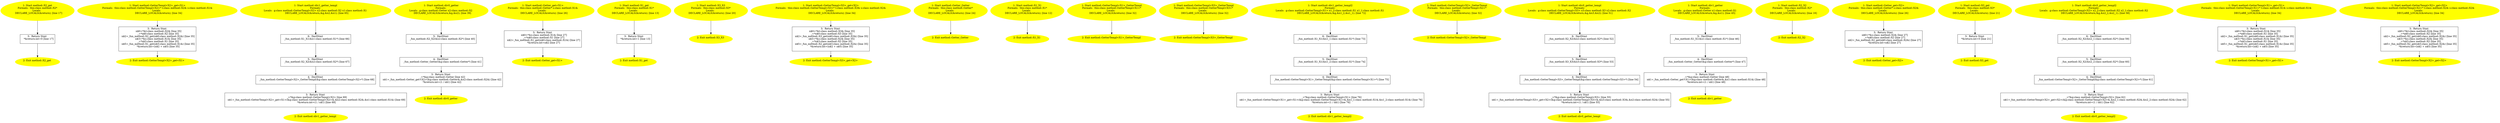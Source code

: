 /* @generated */
digraph iCFG {
"method::X2_get(_ZN6method2X23getEv).3f95c152d065b47a66bdd4899bf84447_3" [label="3:  Return Stmt \n   *&return:int=0 [line 17]\n " shape="box"]
	

	 "method::X2_get(_ZN6method2X23getEv).3f95c152d065b47a66bdd4899bf84447_3" -> "method::X2_get(_ZN6method2X23getEv).3f95c152d065b47a66bdd4899bf84447_2" ;
"method::X2_get(_ZN6method2X23getEv).3f95c152d065b47a66bdd4899bf84447_2" [label="2: Exit method::X2_get \n  " color=yellow style=filled]
	

"method::X2_get(_ZN6method2X23getEv).3f95c152d065b47a66bdd4899bf84447_1" [label="1: Start method::X2_get\nFormals:  this:class method::X2*\nLocals:  \n   DECLARE_LOCALS(&return); [line 17]\n " color=yellow style=filled]
	

	 "method::X2_get(_ZN6method2X23getEv).3f95c152d065b47a66bdd4899bf84447_1" -> "method::X2_get(_ZN6method2X23getEv).3f95c152d065b47a66bdd4899bf84447_3" ;
"method::GetterTempl<X2>_get<X1>(_ZN6method11GetterTemplINS_2X2EE3getINS_2X1EEEiRS1_RT_).50eaec9bda9895bdc81a6c246d9ea459_3" [label="3:  Return Stmt \n   n$0=*&t:class method::X2& [line 35]\n  _=*n$0:class method::X2 [line 35]\n  n$2=_fun_method::X2_get(n$0:class method::X2&) [line 35]\n  n$3=*&s:class method::X1& [line 35]\n  _=*n$3:class method::X1 [line 35]\n  n$5=_fun_method::X1_get(n$3:class method::X1&) [line 35]\n  *&return:int=(n$2 + n$5) [line 35]\n " shape="box"]
	

	 "method::GetterTempl<X2>_get<X1>(_ZN6method11GetterTemplINS_2X2EE3getINS_2X1EEEiRS1_RT_).50eaec9bda9895bdc81a6c246d9ea459_3" -> "method::GetterTempl<X2>_get<X1>(_ZN6method11GetterTemplINS_2X2EE3getINS_2X1EEEiRS1_RT_).50eaec9bda9895bdc81a6c246d9ea459_2" ;
"method::GetterTempl<X2>_get<X1>(_ZN6method11GetterTemplINS_2X2EE3getINS_2X1EEEiRS1_RT_).50eaec9bda9895bdc81a6c246d9ea459_2" [label="2: Exit method::GetterTempl<X2>_get<X1> \n  " color=yellow style=filled]
	

"method::GetterTempl<X2>_get<X1>(_ZN6method11GetterTemplINS_2X2EE3getINS_2X1EEEiRS1_RT_).50eaec9bda9895bdc81a6c246d9ea459_1" [label="1: Start method::GetterTempl<X2>_get<X1>\nFormals:  this:class method::GetterTempl<X2>* t:class method::X2& s:class method::X1&\nLocals:  \n   DECLARE_LOCALS(&return); [line 34]\n " color=yellow style=filled]
	

	 "method::GetterTempl<X2>_get<X1>(_ZN6method11GetterTemplINS_2X2EE3getINS_2X1EEEiRS1_RT_).50eaec9bda9895bdc81a6c246d9ea459_1" -> "method::GetterTempl<X2>_get<X1>(_ZN6method11GetterTemplINS_2X2EE3getINS_2X1EEEiRS1_RT_).50eaec9bda9895bdc81a6c246d9ea459_3" ;
"method::div1_getter_templ{d41d8cd98f00b204e9800998ecf8427e_ZN6method17div1_getter_templEv}.d19286fd5cb40893bfa6b34994b7f95b_6" [label="6:  DeclStmt \n   _fun_method::X1_X1(&x1:class method::X1*) [line 66]\n " shape="box"]
	

	 "method::div1_getter_templ{d41d8cd98f00b204e9800998ecf8427e_ZN6method17div1_getter_templEv}.d19286fd5cb40893bfa6b34994b7f95b_6" -> "method::div1_getter_templ{d41d8cd98f00b204e9800998ecf8427e_ZN6method17div1_getter_templEv}.d19286fd5cb40893bfa6b34994b7f95b_5" ;
"method::div1_getter_templ{d41d8cd98f00b204e9800998ecf8427e_ZN6method17div1_getter_templEv}.d19286fd5cb40893bfa6b34994b7f95b_5" [label="5:  DeclStmt \n   _fun_method::X2_X2(&x2:class method::X2*) [line 67]\n " shape="box"]
	

	 "method::div1_getter_templ{d41d8cd98f00b204e9800998ecf8427e_ZN6method17div1_getter_templEv}.d19286fd5cb40893bfa6b34994b7f95b_5" -> "method::div1_getter_templ{d41d8cd98f00b204e9800998ecf8427e_ZN6method17div1_getter_templEv}.d19286fd5cb40893bfa6b34994b7f95b_4" ;
"method::div1_getter_templ{d41d8cd98f00b204e9800998ecf8427e_ZN6method17div1_getter_templEv}.d19286fd5cb40893bfa6b34994b7f95b_4" [label="4:  DeclStmt \n   _fun_method::GetterTempl<X2>_GetterTempl(&g:class method::GetterTempl<X2>*) [line 68]\n " shape="box"]
	

	 "method::div1_getter_templ{d41d8cd98f00b204e9800998ecf8427e_ZN6method17div1_getter_templEv}.d19286fd5cb40893bfa6b34994b7f95b_4" -> "method::div1_getter_templ{d41d8cd98f00b204e9800998ecf8427e_ZN6method17div1_getter_templEv}.d19286fd5cb40893bfa6b34994b7f95b_3" ;
"method::div1_getter_templ{d41d8cd98f00b204e9800998ecf8427e_ZN6method17div1_getter_templEv}.d19286fd5cb40893bfa6b34994b7f95b_3" [label="3:  Return Stmt \n   _=*&g:class method::GetterTempl<X2> [line 69]\n  n$1=_fun_method::GetterTempl<X2>_get<X1>(&g:class method::GetterTempl<X2>&,&x2:class method::X2&,&x1:class method::X1&) [line 69]\n  *&return:int=(1 / n$1) [line 69]\n " shape="box"]
	

	 "method::div1_getter_templ{d41d8cd98f00b204e9800998ecf8427e_ZN6method17div1_getter_templEv}.d19286fd5cb40893bfa6b34994b7f95b_3" -> "method::div1_getter_templ{d41d8cd98f00b204e9800998ecf8427e_ZN6method17div1_getter_templEv}.d19286fd5cb40893bfa6b34994b7f95b_2" ;
"method::div1_getter_templ{d41d8cd98f00b204e9800998ecf8427e_ZN6method17div1_getter_templEv}.d19286fd5cb40893bfa6b34994b7f95b_2" [label="2: Exit method::div1_getter_templ \n  " color=yellow style=filled]
	

"method::div1_getter_templ{d41d8cd98f00b204e9800998ecf8427e_ZN6method17div1_getter_templEv}.d19286fd5cb40893bfa6b34994b7f95b_1" [label="1: Start method::div1_getter_templ\nFormals: \nLocals:  g:class method::GetterTempl<X2> x2:class method::X2 x1:class method::X1 \n   DECLARE_LOCALS(&return,&g,&x2,&x1); [line 65]\n " color=yellow style=filled]
	

	 "method::div1_getter_templ{d41d8cd98f00b204e9800998ecf8427e_ZN6method17div1_getter_templEv}.d19286fd5cb40893bfa6b34994b7f95b_1" -> "method::div1_getter_templ{d41d8cd98f00b204e9800998ecf8427e_ZN6method17div1_getter_templEv}.d19286fd5cb40893bfa6b34994b7f95b_6" ;
"method::div0_getter{d41d8cd98f00b204e9800998ecf8427e_ZN6method11div0_getterEv}.b3a69879844798f94a8c9941bccd13fb_5" [label="5:  DeclStmt \n   _fun_method::X2_X2(&x2:class method::X2*) [line 40]\n " shape="box"]
	

	 "method::div0_getter{d41d8cd98f00b204e9800998ecf8427e_ZN6method11div0_getterEv}.b3a69879844798f94a8c9941bccd13fb_5" -> "method::div0_getter{d41d8cd98f00b204e9800998ecf8427e_ZN6method11div0_getterEv}.b3a69879844798f94a8c9941bccd13fb_4" ;
"method::div0_getter{d41d8cd98f00b204e9800998ecf8427e_ZN6method11div0_getterEv}.b3a69879844798f94a8c9941bccd13fb_4" [label="4:  DeclStmt \n   _fun_method::Getter_Getter(&g:class method::Getter*) [line 41]\n " shape="box"]
	

	 "method::div0_getter{d41d8cd98f00b204e9800998ecf8427e_ZN6method11div0_getterEv}.b3a69879844798f94a8c9941bccd13fb_4" -> "method::div0_getter{d41d8cd98f00b204e9800998ecf8427e_ZN6method11div0_getterEv}.b3a69879844798f94a8c9941bccd13fb_3" ;
"method::div0_getter{d41d8cd98f00b204e9800998ecf8427e_ZN6method11div0_getterEv}.b3a69879844798f94a8c9941bccd13fb_3" [label="3:  Return Stmt \n   _=*&g:class method::Getter [line 42]\n  n$1=_fun_method::Getter_get<X2>(&g:class method::Getter&,&x2:class method::X2&) [line 42]\n  *&return:int=(1 / n$1) [line 42]\n " shape="box"]
	

	 "method::div0_getter{d41d8cd98f00b204e9800998ecf8427e_ZN6method11div0_getterEv}.b3a69879844798f94a8c9941bccd13fb_3" -> "method::div0_getter{d41d8cd98f00b204e9800998ecf8427e_ZN6method11div0_getterEv}.b3a69879844798f94a8c9941bccd13fb_2" ;
"method::div0_getter{d41d8cd98f00b204e9800998ecf8427e_ZN6method11div0_getterEv}.b3a69879844798f94a8c9941bccd13fb_2" [label="2: Exit method::div0_getter \n  " color=yellow style=filled]
	

"method::div0_getter{d41d8cd98f00b204e9800998ecf8427e_ZN6method11div0_getterEv}.b3a69879844798f94a8c9941bccd13fb_1" [label="1: Start method::div0_getter\nFormals: \nLocals:  g:class method::Getter x2:class method::X2 \n   DECLARE_LOCALS(&return,&g,&x2); [line 39]\n " color=yellow style=filled]
	

	 "method::div0_getter{d41d8cd98f00b204e9800998ecf8427e_ZN6method11div0_getterEv}.b3a69879844798f94a8c9941bccd13fb_1" -> "method::div0_getter{d41d8cd98f00b204e9800998ecf8427e_ZN6method11div0_getterEv}.b3a69879844798f94a8c9941bccd13fb_5" ;
"method::Getter_get<X1>(_ZN6method6Getter3getINS_2X1EEEiRT_).80d274ae0eea8a42827f3ee5d82d22ec_3" [label="3:  Return Stmt \n   n$0=*&s:class method::X1& [line 27]\n  _=*n$0:class method::X1 [line 27]\n  n$2=_fun_method::X1_get(n$0:class method::X1&) [line 27]\n  *&return:int=n$2 [line 27]\n " shape="box"]
	

	 "method::Getter_get<X1>(_ZN6method6Getter3getINS_2X1EEEiRT_).80d274ae0eea8a42827f3ee5d82d22ec_3" -> "method::Getter_get<X1>(_ZN6method6Getter3getINS_2X1EEEiRT_).80d274ae0eea8a42827f3ee5d82d22ec_2" ;
"method::Getter_get<X1>(_ZN6method6Getter3getINS_2X1EEEiRT_).80d274ae0eea8a42827f3ee5d82d22ec_2" [label="2: Exit method::Getter_get<X1> \n  " color=yellow style=filled]
	

"method::Getter_get<X1>(_ZN6method6Getter3getINS_2X1EEEiRT_).80d274ae0eea8a42827f3ee5d82d22ec_1" [label="1: Start method::Getter_get<X1>\nFormals:  this:class method::Getter* s:class method::X1&\nLocals:  \n   DECLARE_LOCALS(&return); [line 26]\n " color=yellow style=filled]
	

	 "method::Getter_get<X1>(_ZN6method6Getter3getINS_2X1EEEiRT_).80d274ae0eea8a42827f3ee5d82d22ec_1" -> "method::Getter_get<X1>(_ZN6method6Getter3getINS_2X1EEEiRT_).80d274ae0eea8a42827f3ee5d82d22ec_3" ;
"method::X1_get(_ZN6method2X13getEv).c19bee41d10fec73ba5982eab7aff9bc_3" [label="3:  Return Stmt \n   *&return:int=1 [line 13]\n " shape="box"]
	

	 "method::X1_get(_ZN6method2X13getEv).c19bee41d10fec73ba5982eab7aff9bc_3" -> "method::X1_get(_ZN6method2X13getEv).c19bee41d10fec73ba5982eab7aff9bc_2" ;
"method::X1_get(_ZN6method2X13getEv).c19bee41d10fec73ba5982eab7aff9bc_2" [label="2: Exit method::X1_get \n  " color=yellow style=filled]
	

"method::X1_get(_ZN6method2X13getEv).c19bee41d10fec73ba5982eab7aff9bc_1" [label="1: Start method::X1_get\nFormals:  this:class method::X1*\nLocals:  \n   DECLARE_LOCALS(&return); [line 13]\n " color=yellow style=filled]
	

	 "method::X1_get(_ZN6method2X13getEv).c19bee41d10fec73ba5982eab7aff9bc_1" -> "method::X1_get(_ZN6method2X13getEv).c19bee41d10fec73ba5982eab7aff9bc_3" ;
"method::X3_X3{_ZN6method2X3C1Ev}.4a21083a9d67665819c3bb8a34a23eb1_2" [label="2: Exit method::X3_X3 \n  " color=yellow style=filled]
	

"method::X3_X3{_ZN6method2X3C1Ev}.4a21083a9d67665819c3bb8a34a23eb1_1" [label="1: Start method::X3_X3\nFormals:  this:class method::X3*\nLocals:  \n   DECLARE_LOCALS(&return); [line 20]\n " color=yellow style=filled]
	

	 "method::X3_X3{_ZN6method2X3C1Ev}.4a21083a9d67665819c3bb8a34a23eb1_1" -> "method::X3_X3{_ZN6method2X3C1Ev}.4a21083a9d67665819c3bb8a34a23eb1_2" ;
"method::GetterTempl<X3>_get<X2>(_ZN6method11GetterTemplINS_2X3EE3getINS_2X2EEEiRS1_RT_).d93b4f2835d5b2fd36296c63e70f58c2_3" [label="3:  Return Stmt \n   n$0=*&t:class method::X3& [line 35]\n  _=*n$0:class method::X3 [line 35]\n  n$2=_fun_method::X3_get(n$0:class method::X3&) [line 35]\n  n$3=*&s:class method::X2& [line 35]\n  _=*n$3:class method::X2 [line 35]\n  n$5=_fun_method::X2_get(n$3:class method::X2&) [line 35]\n  *&return:int=(n$2 + n$5) [line 35]\n " shape="box"]
	

	 "method::GetterTempl<X3>_get<X2>(_ZN6method11GetterTemplINS_2X3EE3getINS_2X2EEEiRS1_RT_).d93b4f2835d5b2fd36296c63e70f58c2_3" -> "method::GetterTempl<X3>_get<X2>(_ZN6method11GetterTemplINS_2X3EE3getINS_2X2EEEiRS1_RT_).d93b4f2835d5b2fd36296c63e70f58c2_2" ;
"method::GetterTempl<X3>_get<X2>(_ZN6method11GetterTemplINS_2X3EE3getINS_2X2EEEiRS1_RT_).d93b4f2835d5b2fd36296c63e70f58c2_2" [label="2: Exit method::GetterTempl<X3>_get<X2> \n  " color=yellow style=filled]
	

"method::GetterTempl<X3>_get<X2>(_ZN6method11GetterTemplINS_2X3EE3getINS_2X2EEEiRS1_RT_).d93b4f2835d5b2fd36296c63e70f58c2_1" [label="1: Start method::GetterTempl<X3>_get<X2>\nFormals:  this:class method::GetterTempl<X3>* t:class method::X3& s:class method::X2&\nLocals:  \n   DECLARE_LOCALS(&return); [line 34]\n " color=yellow style=filled]
	

	 "method::GetterTempl<X3>_get<X2>(_ZN6method11GetterTemplINS_2X3EE3getINS_2X2EEEiRS1_RT_).d93b4f2835d5b2fd36296c63e70f58c2_1" -> "method::GetterTempl<X3>_get<X2>(_ZN6method11GetterTemplINS_2X3EE3getINS_2X2EEEiRS1_RT_).d93b4f2835d5b2fd36296c63e70f58c2_3" ;
"method::Getter_Getter{_ZN6method6GetterC1Ev}.da94695cba54f2d041689230d7249330_2" [label="2: Exit method::Getter_Getter \n  " color=yellow style=filled]
	

"method::Getter_Getter{_ZN6method6GetterC1Ev}.da94695cba54f2d041689230d7249330_1" [label="1: Start method::Getter_Getter\nFormals:  this:class method::Getter*\nLocals:  \n   DECLARE_LOCALS(&return); [line 24]\n " color=yellow style=filled]
	

	 "method::Getter_Getter{_ZN6method6GetterC1Ev}.da94695cba54f2d041689230d7249330_1" -> "method::Getter_Getter{_ZN6method6GetterC1Ev}.da94695cba54f2d041689230d7249330_2" ;
"method::X1_X1{_ZN6method2X1C1Ev}.8cb38ad325fedb5620011ba6bd7680c1_2" [label="2: Exit method::X1_X1 \n  " color=yellow style=filled]
	

"method::X1_X1{_ZN6method2X1C1Ev}.8cb38ad325fedb5620011ba6bd7680c1_1" [label="1: Start method::X1_X1\nFormals:  this:class method::X1*\nLocals:  \n   DECLARE_LOCALS(&return); [line 12]\n " color=yellow style=filled]
	

	 "method::X1_X1{_ZN6method2X1C1Ev}.8cb38ad325fedb5620011ba6bd7680c1_1" -> "method::X1_X1{_ZN6method2X1C1Ev}.8cb38ad325fedb5620011ba6bd7680c1_2" ;
"method::GetterTempl<X1>_GetterTempl{_ZN6method11GetterTemplINS_2X1EEC1Ev}.437eaf33f694c0d050cfba2776c18593_2" [label="2: Exit method::GetterTempl<X1>_GetterTempl \n  " color=yellow style=filled]
	

"method::GetterTempl<X1>_GetterTempl{_ZN6method11GetterTemplINS_2X1EEC1Ev}.437eaf33f694c0d050cfba2776c18593_1" [label="1: Start method::GetterTempl<X1>_GetterTempl\nFormals:  this:class method::GetterTempl<X1>*\nLocals:  \n   DECLARE_LOCALS(&return); [line 32]\n " color=yellow style=filled]
	

	 "method::GetterTempl<X1>_GetterTempl{_ZN6method11GetterTemplINS_2X1EEC1Ev}.437eaf33f694c0d050cfba2776c18593_1" -> "method::GetterTempl<X1>_GetterTempl{_ZN6method11GetterTemplINS_2X1EEC1Ev}.437eaf33f694c0d050cfba2776c18593_2" ;
"method::GetterTempl<X3>_GetterTempl{_ZN6method11GetterTemplINS_2X3EEC1Ev}.456ed7970a3c5fb7ada2553bbce85a95_2" [label="2: Exit method::GetterTempl<X3>_GetterTempl \n  " color=yellow style=filled]
	

"method::GetterTempl<X3>_GetterTempl{_ZN6method11GetterTemplINS_2X3EEC1Ev}.456ed7970a3c5fb7ada2553bbce85a95_1" [label="1: Start method::GetterTempl<X3>_GetterTempl\nFormals:  this:class method::GetterTempl<X3>*\nLocals:  \n   DECLARE_LOCALS(&return); [line 32]\n " color=yellow style=filled]
	

	 "method::GetterTempl<X3>_GetterTempl{_ZN6method11GetterTemplINS_2X3EEC1Ev}.456ed7970a3c5fb7ada2553bbce85a95_1" -> "method::GetterTempl<X3>_GetterTempl{_ZN6method11GetterTemplINS_2X3EEC1Ev}.456ed7970a3c5fb7ada2553bbce85a95_2" ;
"method::div1_getter_templ2{d41d8cd98f00b204e9800998ecf8427e_ZN6method18div1_getter_templ2Ev}.e7b161dce40ef80e85fd9f2ccc57e6ec_6" [label="6:  DeclStmt \n   _fun_method::X1_X1(&x1_1:class method::X1*) [line 73]\n " shape="box"]
	

	 "method::div1_getter_templ2{d41d8cd98f00b204e9800998ecf8427e_ZN6method18div1_getter_templ2Ev}.e7b161dce40ef80e85fd9f2ccc57e6ec_6" -> "method::div1_getter_templ2{d41d8cd98f00b204e9800998ecf8427e_ZN6method18div1_getter_templ2Ev}.e7b161dce40ef80e85fd9f2ccc57e6ec_5" ;
"method::div1_getter_templ2{d41d8cd98f00b204e9800998ecf8427e_ZN6method18div1_getter_templ2Ev}.e7b161dce40ef80e85fd9f2ccc57e6ec_5" [label="5:  DeclStmt \n   _fun_method::X1_X1(&x1_2:class method::X1*) [line 74]\n " shape="box"]
	

	 "method::div1_getter_templ2{d41d8cd98f00b204e9800998ecf8427e_ZN6method18div1_getter_templ2Ev}.e7b161dce40ef80e85fd9f2ccc57e6ec_5" -> "method::div1_getter_templ2{d41d8cd98f00b204e9800998ecf8427e_ZN6method18div1_getter_templ2Ev}.e7b161dce40ef80e85fd9f2ccc57e6ec_4" ;
"method::div1_getter_templ2{d41d8cd98f00b204e9800998ecf8427e_ZN6method18div1_getter_templ2Ev}.e7b161dce40ef80e85fd9f2ccc57e6ec_4" [label="4:  DeclStmt \n   _fun_method::GetterTempl<X1>_GetterTempl(&g:class method::GetterTempl<X1>*) [line 75]\n " shape="box"]
	

	 "method::div1_getter_templ2{d41d8cd98f00b204e9800998ecf8427e_ZN6method18div1_getter_templ2Ev}.e7b161dce40ef80e85fd9f2ccc57e6ec_4" -> "method::div1_getter_templ2{d41d8cd98f00b204e9800998ecf8427e_ZN6method18div1_getter_templ2Ev}.e7b161dce40ef80e85fd9f2ccc57e6ec_3" ;
"method::div1_getter_templ2{d41d8cd98f00b204e9800998ecf8427e_ZN6method18div1_getter_templ2Ev}.e7b161dce40ef80e85fd9f2ccc57e6ec_3" [label="3:  Return Stmt \n   _=*&g:class method::GetterTempl<X1> [line 76]\n  n$1=_fun_method::GetterTempl<X1>_get<X1>(&g:class method::GetterTempl<X1>&,&x1_1:class method::X1&,&x1_2:class method::X1&) [line 76]\n  *&return:int=(1 / n$1) [line 76]\n " shape="box"]
	

	 "method::div1_getter_templ2{d41d8cd98f00b204e9800998ecf8427e_ZN6method18div1_getter_templ2Ev}.e7b161dce40ef80e85fd9f2ccc57e6ec_3" -> "method::div1_getter_templ2{d41d8cd98f00b204e9800998ecf8427e_ZN6method18div1_getter_templ2Ev}.e7b161dce40ef80e85fd9f2ccc57e6ec_2" ;
"method::div1_getter_templ2{d41d8cd98f00b204e9800998ecf8427e_ZN6method18div1_getter_templ2Ev}.e7b161dce40ef80e85fd9f2ccc57e6ec_2" [label="2: Exit method::div1_getter_templ2 \n  " color=yellow style=filled]
	

"method::div1_getter_templ2{d41d8cd98f00b204e9800998ecf8427e_ZN6method18div1_getter_templ2Ev}.e7b161dce40ef80e85fd9f2ccc57e6ec_1" [label="1: Start method::div1_getter_templ2\nFormals: \nLocals:  g:class method::GetterTempl<X1> x1_2:class method::X1 x1_1:class method::X1 \n   DECLARE_LOCALS(&return,&g,&x1_2,&x1_1); [line 72]\n " color=yellow style=filled]
	

	 "method::div1_getter_templ2{d41d8cd98f00b204e9800998ecf8427e_ZN6method18div1_getter_templ2Ev}.e7b161dce40ef80e85fd9f2ccc57e6ec_1" -> "method::div1_getter_templ2{d41d8cd98f00b204e9800998ecf8427e_ZN6method18div1_getter_templ2Ev}.e7b161dce40ef80e85fd9f2ccc57e6ec_6" ;
"method::GetterTempl<X2>_GetterTempl{_ZN6method11GetterTemplINS_2X2EEC1Ev}.f096fcbcaf25ca13b754a9505447ff1c_2" [label="2: Exit method::GetterTempl<X2>_GetterTempl \n  " color=yellow style=filled]
	

"method::GetterTempl<X2>_GetterTempl{_ZN6method11GetterTemplINS_2X2EEC1Ev}.f096fcbcaf25ca13b754a9505447ff1c_1" [label="1: Start method::GetterTempl<X2>_GetterTempl\nFormals:  this:class method::GetterTempl<X2>*\nLocals:  \n   DECLARE_LOCALS(&return); [line 32]\n " color=yellow style=filled]
	

	 "method::GetterTempl<X2>_GetterTempl{_ZN6method11GetterTemplINS_2X2EEC1Ev}.f096fcbcaf25ca13b754a9505447ff1c_1" -> "method::GetterTempl<X2>_GetterTempl{_ZN6method11GetterTemplINS_2X2EEC1Ev}.f096fcbcaf25ca13b754a9505447ff1c_2" ;
"method::div0_getter_templ{d41d8cd98f00b204e9800998ecf8427e_ZN6method17div0_getter_templEv}.dac1de8ac6cd3930269c17ae1cb619f3_6" [label="6:  DeclStmt \n   _fun_method::X2_X2(&x2:class method::X2*) [line 52]\n " shape="box"]
	

	 "method::div0_getter_templ{d41d8cd98f00b204e9800998ecf8427e_ZN6method17div0_getter_templEv}.dac1de8ac6cd3930269c17ae1cb619f3_6" -> "method::div0_getter_templ{d41d8cd98f00b204e9800998ecf8427e_ZN6method17div0_getter_templEv}.dac1de8ac6cd3930269c17ae1cb619f3_5" ;
"method::div0_getter_templ{d41d8cd98f00b204e9800998ecf8427e_ZN6method17div0_getter_templEv}.dac1de8ac6cd3930269c17ae1cb619f3_5" [label="5:  DeclStmt \n   _fun_method::X3_X3(&x3:class method::X3*) [line 53]\n " shape="box"]
	

	 "method::div0_getter_templ{d41d8cd98f00b204e9800998ecf8427e_ZN6method17div0_getter_templEv}.dac1de8ac6cd3930269c17ae1cb619f3_5" -> "method::div0_getter_templ{d41d8cd98f00b204e9800998ecf8427e_ZN6method17div0_getter_templEv}.dac1de8ac6cd3930269c17ae1cb619f3_4" ;
"method::div0_getter_templ{d41d8cd98f00b204e9800998ecf8427e_ZN6method17div0_getter_templEv}.dac1de8ac6cd3930269c17ae1cb619f3_4" [label="4:  DeclStmt \n   _fun_method::GetterTempl<X3>_GetterTempl(&g:class method::GetterTempl<X3>*) [line 54]\n " shape="box"]
	

	 "method::div0_getter_templ{d41d8cd98f00b204e9800998ecf8427e_ZN6method17div0_getter_templEv}.dac1de8ac6cd3930269c17ae1cb619f3_4" -> "method::div0_getter_templ{d41d8cd98f00b204e9800998ecf8427e_ZN6method17div0_getter_templEv}.dac1de8ac6cd3930269c17ae1cb619f3_3" ;
"method::div0_getter_templ{d41d8cd98f00b204e9800998ecf8427e_ZN6method17div0_getter_templEv}.dac1de8ac6cd3930269c17ae1cb619f3_3" [label="3:  Return Stmt \n   _=*&g:class method::GetterTempl<X3> [line 55]\n  n$1=_fun_method::GetterTempl<X3>_get<X2>(&g:class method::GetterTempl<X3>&,&x3:class method::X3&,&x2:class method::X2&) [line 55]\n  *&return:int=(1 / n$1) [line 55]\n " shape="box"]
	

	 "method::div0_getter_templ{d41d8cd98f00b204e9800998ecf8427e_ZN6method17div0_getter_templEv}.dac1de8ac6cd3930269c17ae1cb619f3_3" -> "method::div0_getter_templ{d41d8cd98f00b204e9800998ecf8427e_ZN6method17div0_getter_templEv}.dac1de8ac6cd3930269c17ae1cb619f3_2" ;
"method::div0_getter_templ{d41d8cd98f00b204e9800998ecf8427e_ZN6method17div0_getter_templEv}.dac1de8ac6cd3930269c17ae1cb619f3_2" [label="2: Exit method::div0_getter_templ \n  " color=yellow style=filled]
	

"method::div0_getter_templ{d41d8cd98f00b204e9800998ecf8427e_ZN6method17div0_getter_templEv}.dac1de8ac6cd3930269c17ae1cb619f3_1" [label="1: Start method::div0_getter_templ\nFormals: \nLocals:  g:class method::GetterTempl<X3> x3:class method::X3 x2:class method::X2 \n   DECLARE_LOCALS(&return,&g,&x3,&x2); [line 51]\n " color=yellow style=filled]
	

	 "method::div0_getter_templ{d41d8cd98f00b204e9800998ecf8427e_ZN6method17div0_getter_templEv}.dac1de8ac6cd3930269c17ae1cb619f3_1" -> "method::div0_getter_templ{d41d8cd98f00b204e9800998ecf8427e_ZN6method17div0_getter_templEv}.dac1de8ac6cd3930269c17ae1cb619f3_6" ;
"method::div1_getter{d41d8cd98f00b204e9800998ecf8427e_ZN6method11div1_getterEv}.03b758f8577af551d06f352c5c64124a_5" [label="5:  DeclStmt \n   _fun_method::X1_X1(&x1:class method::X1*) [line 46]\n " shape="box"]
	

	 "method::div1_getter{d41d8cd98f00b204e9800998ecf8427e_ZN6method11div1_getterEv}.03b758f8577af551d06f352c5c64124a_5" -> "method::div1_getter{d41d8cd98f00b204e9800998ecf8427e_ZN6method11div1_getterEv}.03b758f8577af551d06f352c5c64124a_4" ;
"method::div1_getter{d41d8cd98f00b204e9800998ecf8427e_ZN6method11div1_getterEv}.03b758f8577af551d06f352c5c64124a_4" [label="4:  DeclStmt \n   _fun_method::Getter_Getter(&g:class method::Getter*) [line 47]\n " shape="box"]
	

	 "method::div1_getter{d41d8cd98f00b204e9800998ecf8427e_ZN6method11div1_getterEv}.03b758f8577af551d06f352c5c64124a_4" -> "method::div1_getter{d41d8cd98f00b204e9800998ecf8427e_ZN6method11div1_getterEv}.03b758f8577af551d06f352c5c64124a_3" ;
"method::div1_getter{d41d8cd98f00b204e9800998ecf8427e_ZN6method11div1_getterEv}.03b758f8577af551d06f352c5c64124a_3" [label="3:  Return Stmt \n   _=*&g:class method::Getter [line 48]\n  n$1=_fun_method::Getter_get<X1>(&g:class method::Getter&,&x1:class method::X1&) [line 48]\n  *&return:int=(1 / n$1) [line 48]\n " shape="box"]
	

	 "method::div1_getter{d41d8cd98f00b204e9800998ecf8427e_ZN6method11div1_getterEv}.03b758f8577af551d06f352c5c64124a_3" -> "method::div1_getter{d41d8cd98f00b204e9800998ecf8427e_ZN6method11div1_getterEv}.03b758f8577af551d06f352c5c64124a_2" ;
"method::div1_getter{d41d8cd98f00b204e9800998ecf8427e_ZN6method11div1_getterEv}.03b758f8577af551d06f352c5c64124a_2" [label="2: Exit method::div1_getter \n  " color=yellow style=filled]
	

"method::div1_getter{d41d8cd98f00b204e9800998ecf8427e_ZN6method11div1_getterEv}.03b758f8577af551d06f352c5c64124a_1" [label="1: Start method::div1_getter\nFormals: \nLocals:  g:class method::Getter x1:class method::X1 \n   DECLARE_LOCALS(&return,&g,&x1); [line 45]\n " color=yellow style=filled]
	

	 "method::div1_getter{d41d8cd98f00b204e9800998ecf8427e_ZN6method11div1_getterEv}.03b758f8577af551d06f352c5c64124a_1" -> "method::div1_getter{d41d8cd98f00b204e9800998ecf8427e_ZN6method11div1_getterEv}.03b758f8577af551d06f352c5c64124a_5" ;
"method::X2_X2{_ZN6method2X2C1Ev}.0e26302c6141b4417297e231825a8f30_2" [label="2: Exit method::X2_X2 \n  " color=yellow style=filled]
	

"method::X2_X2{_ZN6method2X2C1Ev}.0e26302c6141b4417297e231825a8f30_1" [label="1: Start method::X2_X2\nFormals:  this:class method::X2*\nLocals:  \n   DECLARE_LOCALS(&return); [line 16]\n " color=yellow style=filled]
	

	 "method::X2_X2{_ZN6method2X2C1Ev}.0e26302c6141b4417297e231825a8f30_1" -> "method::X2_X2{_ZN6method2X2C1Ev}.0e26302c6141b4417297e231825a8f30_2" ;
"method::Getter_get<X2>(_ZN6method6Getter3getINS_2X2EEEiRT_).f1459c43231792fae979e813829e9a89_3" [label="3:  Return Stmt \n   n$0=*&s:class method::X2& [line 27]\n  _=*n$0:class method::X2 [line 27]\n  n$2=_fun_method::X2_get(n$0:class method::X2&) [line 27]\n  *&return:int=n$2 [line 27]\n " shape="box"]
	

	 "method::Getter_get<X2>(_ZN6method6Getter3getINS_2X2EEEiRT_).f1459c43231792fae979e813829e9a89_3" -> "method::Getter_get<X2>(_ZN6method6Getter3getINS_2X2EEEiRT_).f1459c43231792fae979e813829e9a89_2" ;
"method::Getter_get<X2>(_ZN6method6Getter3getINS_2X2EEEiRT_).f1459c43231792fae979e813829e9a89_2" [label="2: Exit method::Getter_get<X2> \n  " color=yellow style=filled]
	

"method::Getter_get<X2>(_ZN6method6Getter3getINS_2X2EEEiRT_).f1459c43231792fae979e813829e9a89_1" [label="1: Start method::Getter_get<X2>\nFormals:  this:class method::Getter* s:class method::X2&\nLocals:  \n   DECLARE_LOCALS(&return); [line 26]\n " color=yellow style=filled]
	

	 "method::Getter_get<X2>(_ZN6method6Getter3getINS_2X2EEEiRT_).f1459c43231792fae979e813829e9a89_1" -> "method::Getter_get<X2>(_ZN6method6Getter3getINS_2X2EEEiRT_).f1459c43231792fae979e813829e9a89_3" ;
"method::X3_get(_ZN6method2X33getEv).11ad10e5bda3b9c50c787dd79afd7cd9_3" [label="3:  Return Stmt \n   *&return:int=0 [line 21]\n " shape="box"]
	

	 "method::X3_get(_ZN6method2X33getEv).11ad10e5bda3b9c50c787dd79afd7cd9_3" -> "method::X3_get(_ZN6method2X33getEv).11ad10e5bda3b9c50c787dd79afd7cd9_2" ;
"method::X3_get(_ZN6method2X33getEv).11ad10e5bda3b9c50c787dd79afd7cd9_2" [label="2: Exit method::X3_get \n  " color=yellow style=filled]
	

"method::X3_get(_ZN6method2X33getEv).11ad10e5bda3b9c50c787dd79afd7cd9_1" [label="1: Start method::X3_get\nFormals:  this:class method::X3*\nLocals:  \n   DECLARE_LOCALS(&return); [line 21]\n " color=yellow style=filled]
	

	 "method::X3_get(_ZN6method2X33getEv).11ad10e5bda3b9c50c787dd79afd7cd9_1" -> "method::X3_get(_ZN6method2X33getEv).11ad10e5bda3b9c50c787dd79afd7cd9_3" ;
"method::div0_getter_templ2{d41d8cd98f00b204e9800998ecf8427e_ZN6method18div0_getter_templ2Ev}.c3f10a7ebfb57bae5844dff8aaa7255c_6" [label="6:  DeclStmt \n   _fun_method::X2_X2(&x2_1:class method::X2*) [line 59]\n " shape="box"]
	

	 "method::div0_getter_templ2{d41d8cd98f00b204e9800998ecf8427e_ZN6method18div0_getter_templ2Ev}.c3f10a7ebfb57bae5844dff8aaa7255c_6" -> "method::div0_getter_templ2{d41d8cd98f00b204e9800998ecf8427e_ZN6method18div0_getter_templ2Ev}.c3f10a7ebfb57bae5844dff8aaa7255c_5" ;
"method::div0_getter_templ2{d41d8cd98f00b204e9800998ecf8427e_ZN6method18div0_getter_templ2Ev}.c3f10a7ebfb57bae5844dff8aaa7255c_5" [label="5:  DeclStmt \n   _fun_method::X2_X2(&x2_2:class method::X2*) [line 60]\n " shape="box"]
	

	 "method::div0_getter_templ2{d41d8cd98f00b204e9800998ecf8427e_ZN6method18div0_getter_templ2Ev}.c3f10a7ebfb57bae5844dff8aaa7255c_5" -> "method::div0_getter_templ2{d41d8cd98f00b204e9800998ecf8427e_ZN6method18div0_getter_templ2Ev}.c3f10a7ebfb57bae5844dff8aaa7255c_4" ;
"method::div0_getter_templ2{d41d8cd98f00b204e9800998ecf8427e_ZN6method18div0_getter_templ2Ev}.c3f10a7ebfb57bae5844dff8aaa7255c_4" [label="4:  DeclStmt \n   _fun_method::GetterTempl<X2>_GetterTempl(&g:class method::GetterTempl<X2>*) [line 61]\n " shape="box"]
	

	 "method::div0_getter_templ2{d41d8cd98f00b204e9800998ecf8427e_ZN6method18div0_getter_templ2Ev}.c3f10a7ebfb57bae5844dff8aaa7255c_4" -> "method::div0_getter_templ2{d41d8cd98f00b204e9800998ecf8427e_ZN6method18div0_getter_templ2Ev}.c3f10a7ebfb57bae5844dff8aaa7255c_3" ;
"method::div0_getter_templ2{d41d8cd98f00b204e9800998ecf8427e_ZN6method18div0_getter_templ2Ev}.c3f10a7ebfb57bae5844dff8aaa7255c_3" [label="3:  Return Stmt \n   _=*&g:class method::GetterTempl<X2> [line 62]\n  n$1=_fun_method::GetterTempl<X2>_get<X2>(&g:class method::GetterTempl<X2>&,&x2_1:class method::X2&,&x2_2:class method::X2&) [line 62]\n  *&return:int=(1 / n$1) [line 62]\n " shape="box"]
	

	 "method::div0_getter_templ2{d41d8cd98f00b204e9800998ecf8427e_ZN6method18div0_getter_templ2Ev}.c3f10a7ebfb57bae5844dff8aaa7255c_3" -> "method::div0_getter_templ2{d41d8cd98f00b204e9800998ecf8427e_ZN6method18div0_getter_templ2Ev}.c3f10a7ebfb57bae5844dff8aaa7255c_2" ;
"method::div0_getter_templ2{d41d8cd98f00b204e9800998ecf8427e_ZN6method18div0_getter_templ2Ev}.c3f10a7ebfb57bae5844dff8aaa7255c_2" [label="2: Exit method::div0_getter_templ2 \n  " color=yellow style=filled]
	

"method::div0_getter_templ2{d41d8cd98f00b204e9800998ecf8427e_ZN6method18div0_getter_templ2Ev}.c3f10a7ebfb57bae5844dff8aaa7255c_1" [label="1: Start method::div0_getter_templ2\nFormals: \nLocals:  g:class method::GetterTempl<X2> x2_2:class method::X2 x2_1:class method::X2 \n   DECLARE_LOCALS(&return,&g,&x2_2,&x2_1); [line 58]\n " color=yellow style=filled]
	

	 "method::div0_getter_templ2{d41d8cd98f00b204e9800998ecf8427e_ZN6method18div0_getter_templ2Ev}.c3f10a7ebfb57bae5844dff8aaa7255c_1" -> "method::div0_getter_templ2{d41d8cd98f00b204e9800998ecf8427e_ZN6method18div0_getter_templ2Ev}.c3f10a7ebfb57bae5844dff8aaa7255c_6" ;
"method::GetterTempl<X1>_get<X1>(_ZN6method11GetterTemplINS_2X1EE3getIS1_EEiRS1_RT_).cfdb3dd8a7f15c49f42389f94b3f8bc7_3" [label="3:  Return Stmt \n   n$0=*&t:class method::X1& [line 35]\n  _=*n$0:class method::X1 [line 35]\n  n$2=_fun_method::X1_get(n$0:class method::X1&) [line 35]\n  n$3=*&s:class method::X1& [line 35]\n  _=*n$3:class method::X1 [line 35]\n  n$5=_fun_method::X1_get(n$3:class method::X1&) [line 35]\n  *&return:int=(n$2 + n$5) [line 35]\n " shape="box"]
	

	 "method::GetterTempl<X1>_get<X1>(_ZN6method11GetterTemplINS_2X1EE3getIS1_EEiRS1_RT_).cfdb3dd8a7f15c49f42389f94b3f8bc7_3" -> "method::GetterTempl<X1>_get<X1>(_ZN6method11GetterTemplINS_2X1EE3getIS1_EEiRS1_RT_).cfdb3dd8a7f15c49f42389f94b3f8bc7_2" ;
"method::GetterTempl<X1>_get<X1>(_ZN6method11GetterTemplINS_2X1EE3getIS1_EEiRS1_RT_).cfdb3dd8a7f15c49f42389f94b3f8bc7_2" [label="2: Exit method::GetterTempl<X1>_get<X1> \n  " color=yellow style=filled]
	

"method::GetterTempl<X1>_get<X1>(_ZN6method11GetterTemplINS_2X1EE3getIS1_EEiRS1_RT_).cfdb3dd8a7f15c49f42389f94b3f8bc7_1" [label="1: Start method::GetterTempl<X1>_get<X1>\nFormals:  this:class method::GetterTempl<X1>* t:class method::X1& s:class method::X1&\nLocals:  \n   DECLARE_LOCALS(&return); [line 34]\n " color=yellow style=filled]
	

	 "method::GetterTempl<X1>_get<X1>(_ZN6method11GetterTemplINS_2X1EE3getIS1_EEiRS1_RT_).cfdb3dd8a7f15c49f42389f94b3f8bc7_1" -> "method::GetterTempl<X1>_get<X1>(_ZN6method11GetterTemplINS_2X1EE3getIS1_EEiRS1_RT_).cfdb3dd8a7f15c49f42389f94b3f8bc7_3" ;
"method::GetterTempl<X2>_get<X2>(_ZN6method11GetterTemplINS_2X2EE3getIS1_EEiRS1_RT_).1ed26b1d272224ecb2da552b376bc478_3" [label="3:  Return Stmt \n   n$0=*&t:class method::X2& [line 35]\n  _=*n$0:class method::X2 [line 35]\n  n$2=_fun_method::X2_get(n$0:class method::X2&) [line 35]\n  n$3=*&s:class method::X2& [line 35]\n  _=*n$3:class method::X2 [line 35]\n  n$5=_fun_method::X2_get(n$3:class method::X2&) [line 35]\n  *&return:int=(n$2 + n$5) [line 35]\n " shape="box"]
	

	 "method::GetterTempl<X2>_get<X2>(_ZN6method11GetterTemplINS_2X2EE3getIS1_EEiRS1_RT_).1ed26b1d272224ecb2da552b376bc478_3" -> "method::GetterTempl<X2>_get<X2>(_ZN6method11GetterTemplINS_2X2EE3getIS1_EEiRS1_RT_).1ed26b1d272224ecb2da552b376bc478_2" ;
"method::GetterTempl<X2>_get<X2>(_ZN6method11GetterTemplINS_2X2EE3getIS1_EEiRS1_RT_).1ed26b1d272224ecb2da552b376bc478_2" [label="2: Exit method::GetterTempl<X2>_get<X2> \n  " color=yellow style=filled]
	

"method::GetterTempl<X2>_get<X2>(_ZN6method11GetterTemplINS_2X2EE3getIS1_EEiRS1_RT_).1ed26b1d272224ecb2da552b376bc478_1" [label="1: Start method::GetterTempl<X2>_get<X2>\nFormals:  this:class method::GetterTempl<X2>* t:class method::X2& s:class method::X2&\nLocals:  \n   DECLARE_LOCALS(&return); [line 34]\n " color=yellow style=filled]
	

	 "method::GetterTempl<X2>_get<X2>(_ZN6method11GetterTemplINS_2X2EE3getIS1_EEiRS1_RT_).1ed26b1d272224ecb2da552b376bc478_1" -> "method::GetterTempl<X2>_get<X2>(_ZN6method11GetterTemplINS_2X2EE3getIS1_EEiRS1_RT_).1ed26b1d272224ecb2da552b376bc478_3" ;
}
